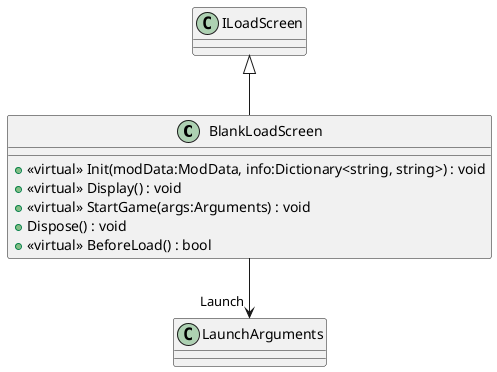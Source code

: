 @startuml
class BlankLoadScreen {
    + <<virtual>> Init(modData:ModData, info:Dictionary<string, string>) : void
    + <<virtual>> Display() : void
    + <<virtual>> StartGame(args:Arguments) : void
    + Dispose() : void
    + <<virtual>> BeforeLoad() : bool
}
ILoadScreen <|-- BlankLoadScreen
BlankLoadScreen --> "Launch" LaunchArguments
@enduml
